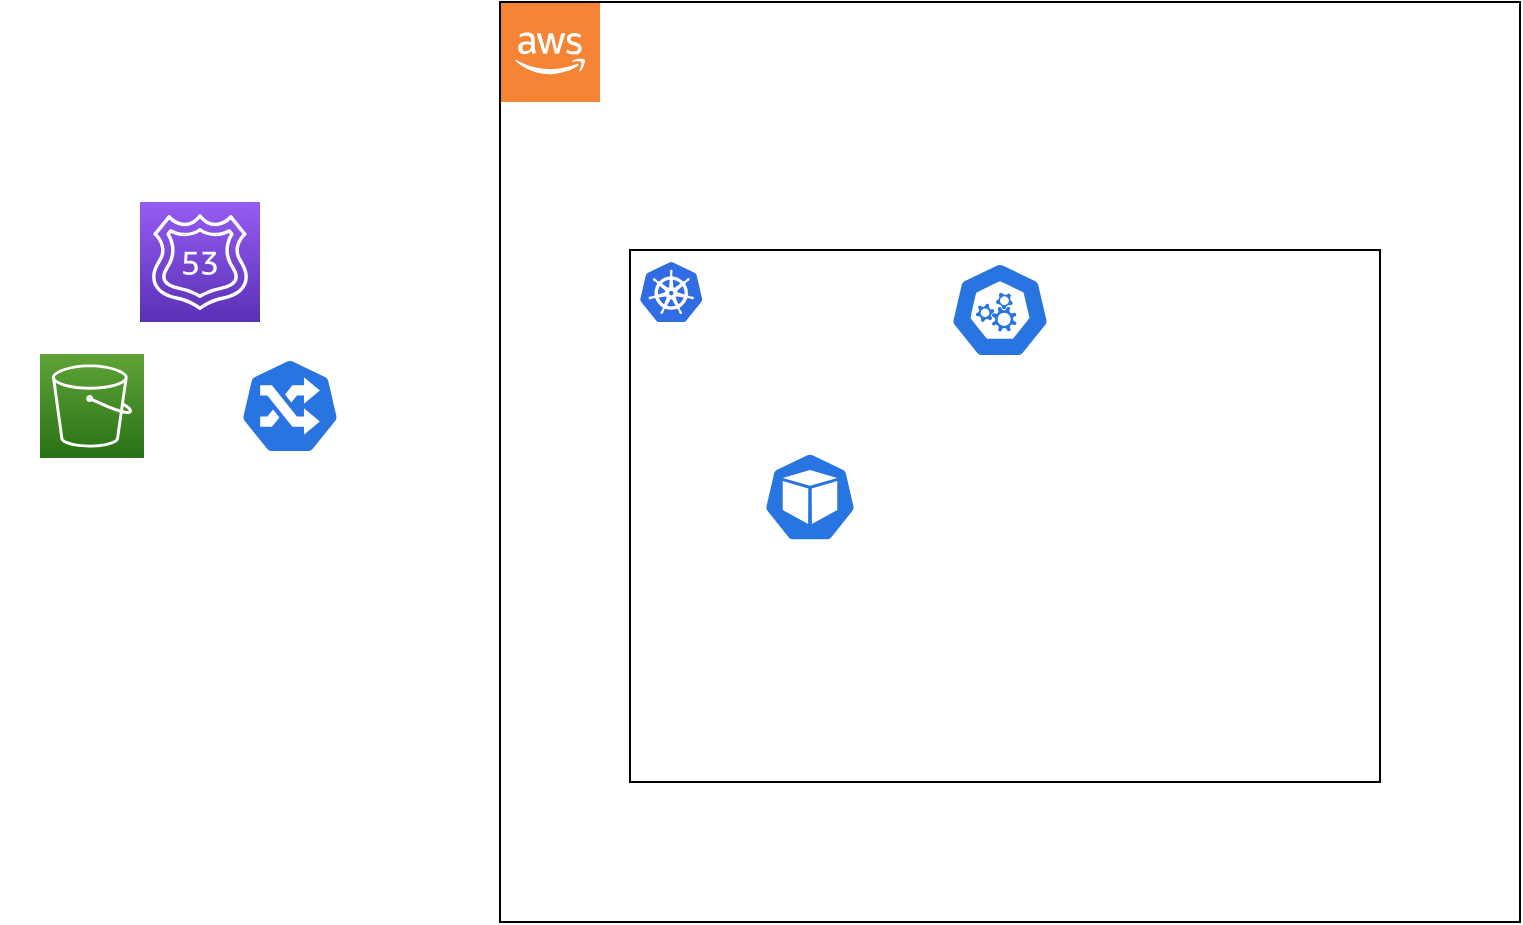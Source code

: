 <mxfile version="14.5.6" type="github">
  <diagram id="0MzkFPIx0pl2HgwgCPpb" name="Page-1">
    <mxGraphModel dx="868" dy="494" grid="1" gridSize="10" guides="1" tooltips="1" connect="1" arrows="1" fold="1" page="1" pageScale="1" pageWidth="1100" pageHeight="850" math="0" shadow="0">
      <root>
        <mxCell id="0" />
        <mxCell id="1" parent="0" />
        <mxCell id="LaDw2WaTISEW3ClDztjR-2" value="" style="aspect=fixed;html=1;points=[];align=center;image;fontSize=12;image=img/lib/mscae/Kubernetes.svg;" parent="1" vertex="1">
          <mxGeometry x="350" y="300" width="31.25" height="30" as="geometry" />
        </mxCell>
        <mxCell id="LaDw2WaTISEW3ClDztjR-3" value="" style="rounded=0;whiteSpace=wrap;html=1;fillColor=none;" parent="1" vertex="1">
          <mxGeometry x="345" y="294" width="375" height="266" as="geometry" />
        </mxCell>
        <mxCell id="Pbbzn3D4epm2HjTNRnsw-1" value="" style="shape=image;html=1;verticalAlign=top;verticalLabelPosition=bottom;labelBackgroundColor=#ffffff;imageAspect=0;aspect=fixed;image=https://cdn4.iconfinder.com/data/icons/logos-brands-5/24/jenkins-128.png" vertex="1" parent="1">
          <mxGeometry x="105" y="434" width="50" height="50" as="geometry" />
        </mxCell>
        <mxCell id="Pbbzn3D4epm2HjTNRnsw-2" value="" style="points=[[0,0,0],[0.25,0,0],[0.5,0,0],[0.75,0,0],[1,0,0],[0,1,0],[0.25,1,0],[0.5,1,0],[0.75,1,0],[1,1,0],[0,0.25,0],[0,0.5,0],[0,0.75,0],[1,0.25,0],[1,0.5,0],[1,0.75,0]];outlineConnect=0;fontColor=#232F3E;gradientColor=#945DF2;gradientDirection=north;fillColor=#5A30B5;strokeColor=#ffffff;dashed=0;verticalLabelPosition=bottom;verticalAlign=top;align=center;html=1;fontSize=12;fontStyle=0;aspect=fixed;shape=mxgraph.aws4.resourceIcon;resIcon=mxgraph.aws4.route_53;" vertex="1" parent="1">
          <mxGeometry x="100" y="270" width="60" height="60" as="geometry" />
        </mxCell>
        <mxCell id="Pbbzn3D4epm2HjTNRnsw-3" value="" style="html=1;dashed=0;whitespace=wrap;fillColor=#2875E2;strokeColor=#ffffff;points=[[0.005,0.63,0],[0.1,0.2,0],[0.9,0.2,0],[0.5,0,0],[0.995,0.63,0],[0.72,0.99,0],[0.5,1,0],[0.28,0.99,0]];shape=mxgraph.kubernetes.icon;prIcon=master" vertex="1" parent="1">
          <mxGeometry x="505" y="300" width="50" height="48" as="geometry" />
        </mxCell>
        <mxCell id="Pbbzn3D4epm2HjTNRnsw-4" value="" style="points=[[0,0,0],[0.25,0,0],[0.5,0,0],[0.75,0,0],[1,0,0],[0,1,0],[0.25,1,0],[0.5,1,0],[0.75,1,0],[1,1,0],[0,0.25,0],[0,0.5,0],[0,0.75,0],[1,0.25,0],[1,0.5,0],[1,0.75,0]];outlineConnect=0;fontColor=#232F3E;gradientColor=#60A337;gradientDirection=north;fillColor=#277116;strokeColor=#ffffff;dashed=0;verticalLabelPosition=bottom;verticalAlign=top;align=center;html=1;fontSize=12;fontStyle=0;aspect=fixed;shape=mxgraph.aws4.resourceIcon;resIcon=mxgraph.aws4.s3;" vertex="1" parent="1">
          <mxGeometry x="50" y="346" width="52" height="52" as="geometry" />
        </mxCell>
        <mxCell id="Pbbzn3D4epm2HjTNRnsw-5" value="" style="html=1;dashed=0;whitespace=wrap;fillColor=#2875E2;strokeColor=#ffffff;points=[[0.005,0.63,0],[0.1,0.2,0],[0.9,0.2,0],[0.5,0,0],[0.995,0.63,0],[0.72,0.99,0],[0.5,1,0],[0.28,0.99,0]];shape=mxgraph.kubernetes.icon;prIcon=pod" vertex="1" parent="1">
          <mxGeometry x="410" y="395" width="50" height="45" as="geometry" />
        </mxCell>
        <mxCell id="Pbbzn3D4epm2HjTNRnsw-6" value="" style="html=1;dashed=0;whitespace=wrap;fillColor=#2875E2;strokeColor=#ffffff;points=[[0.005,0.63,0],[0.1,0.2,0],[0.9,0.2,0],[0.5,0,0],[0.995,0.63,0],[0.72,0.99,0],[0.5,1,0],[0.28,0.99,0]];shape=mxgraph.kubernetes.icon;prIcon=ing" vertex="1" parent="1">
          <mxGeometry x="150" y="348" width="50" height="48" as="geometry" />
        </mxCell>
        <mxCell id="Pbbzn3D4epm2HjTNRnsw-9" value="" style="shape=image;verticalLabelPosition=bottom;labelBackgroundColor=#ffffff;verticalAlign=top;aspect=fixed;imageAspect=0;image=https://brandslogos.com/wp-content/uploads/images/large/elastic-kibana-logo.png;" vertex="1" parent="1">
          <mxGeometry x="170" y="424" width="70" height="70" as="geometry" />
        </mxCell>
        <mxCell id="Pbbzn3D4epm2HjTNRnsw-10" value="" style="shape=image;verticalLabelPosition=bottom;labelBackgroundColor=#ffffff;verticalAlign=top;aspect=fixed;imageAspect=0;image=https://grafana.com/static/img/about/grafana_logo_swirl_fullcolor.jpg;" vertex="1" parent="1">
          <mxGeometry x="30" y="425" width="56" height="60.72" as="geometry" />
        </mxCell>
        <mxCell id="Pbbzn3D4epm2HjTNRnsw-11" value="" style="outlineConnect=0;dashed=0;verticalLabelPosition=bottom;verticalAlign=top;align=center;html=1;shape=mxgraph.aws3.cloud_2;fillColor=#F58534;gradientColor=none;" vertex="1" parent="1">
          <mxGeometry x="280" y="170" width="50" height="50" as="geometry" />
        </mxCell>
        <mxCell id="Pbbzn3D4epm2HjTNRnsw-12" value="" style="rounded=0;whiteSpace=wrap;html=1;fillColor=none;" vertex="1" parent="1">
          <mxGeometry x="280" y="170" width="510" height="460" as="geometry" />
        </mxCell>
      </root>
    </mxGraphModel>
  </diagram>
</mxfile>

